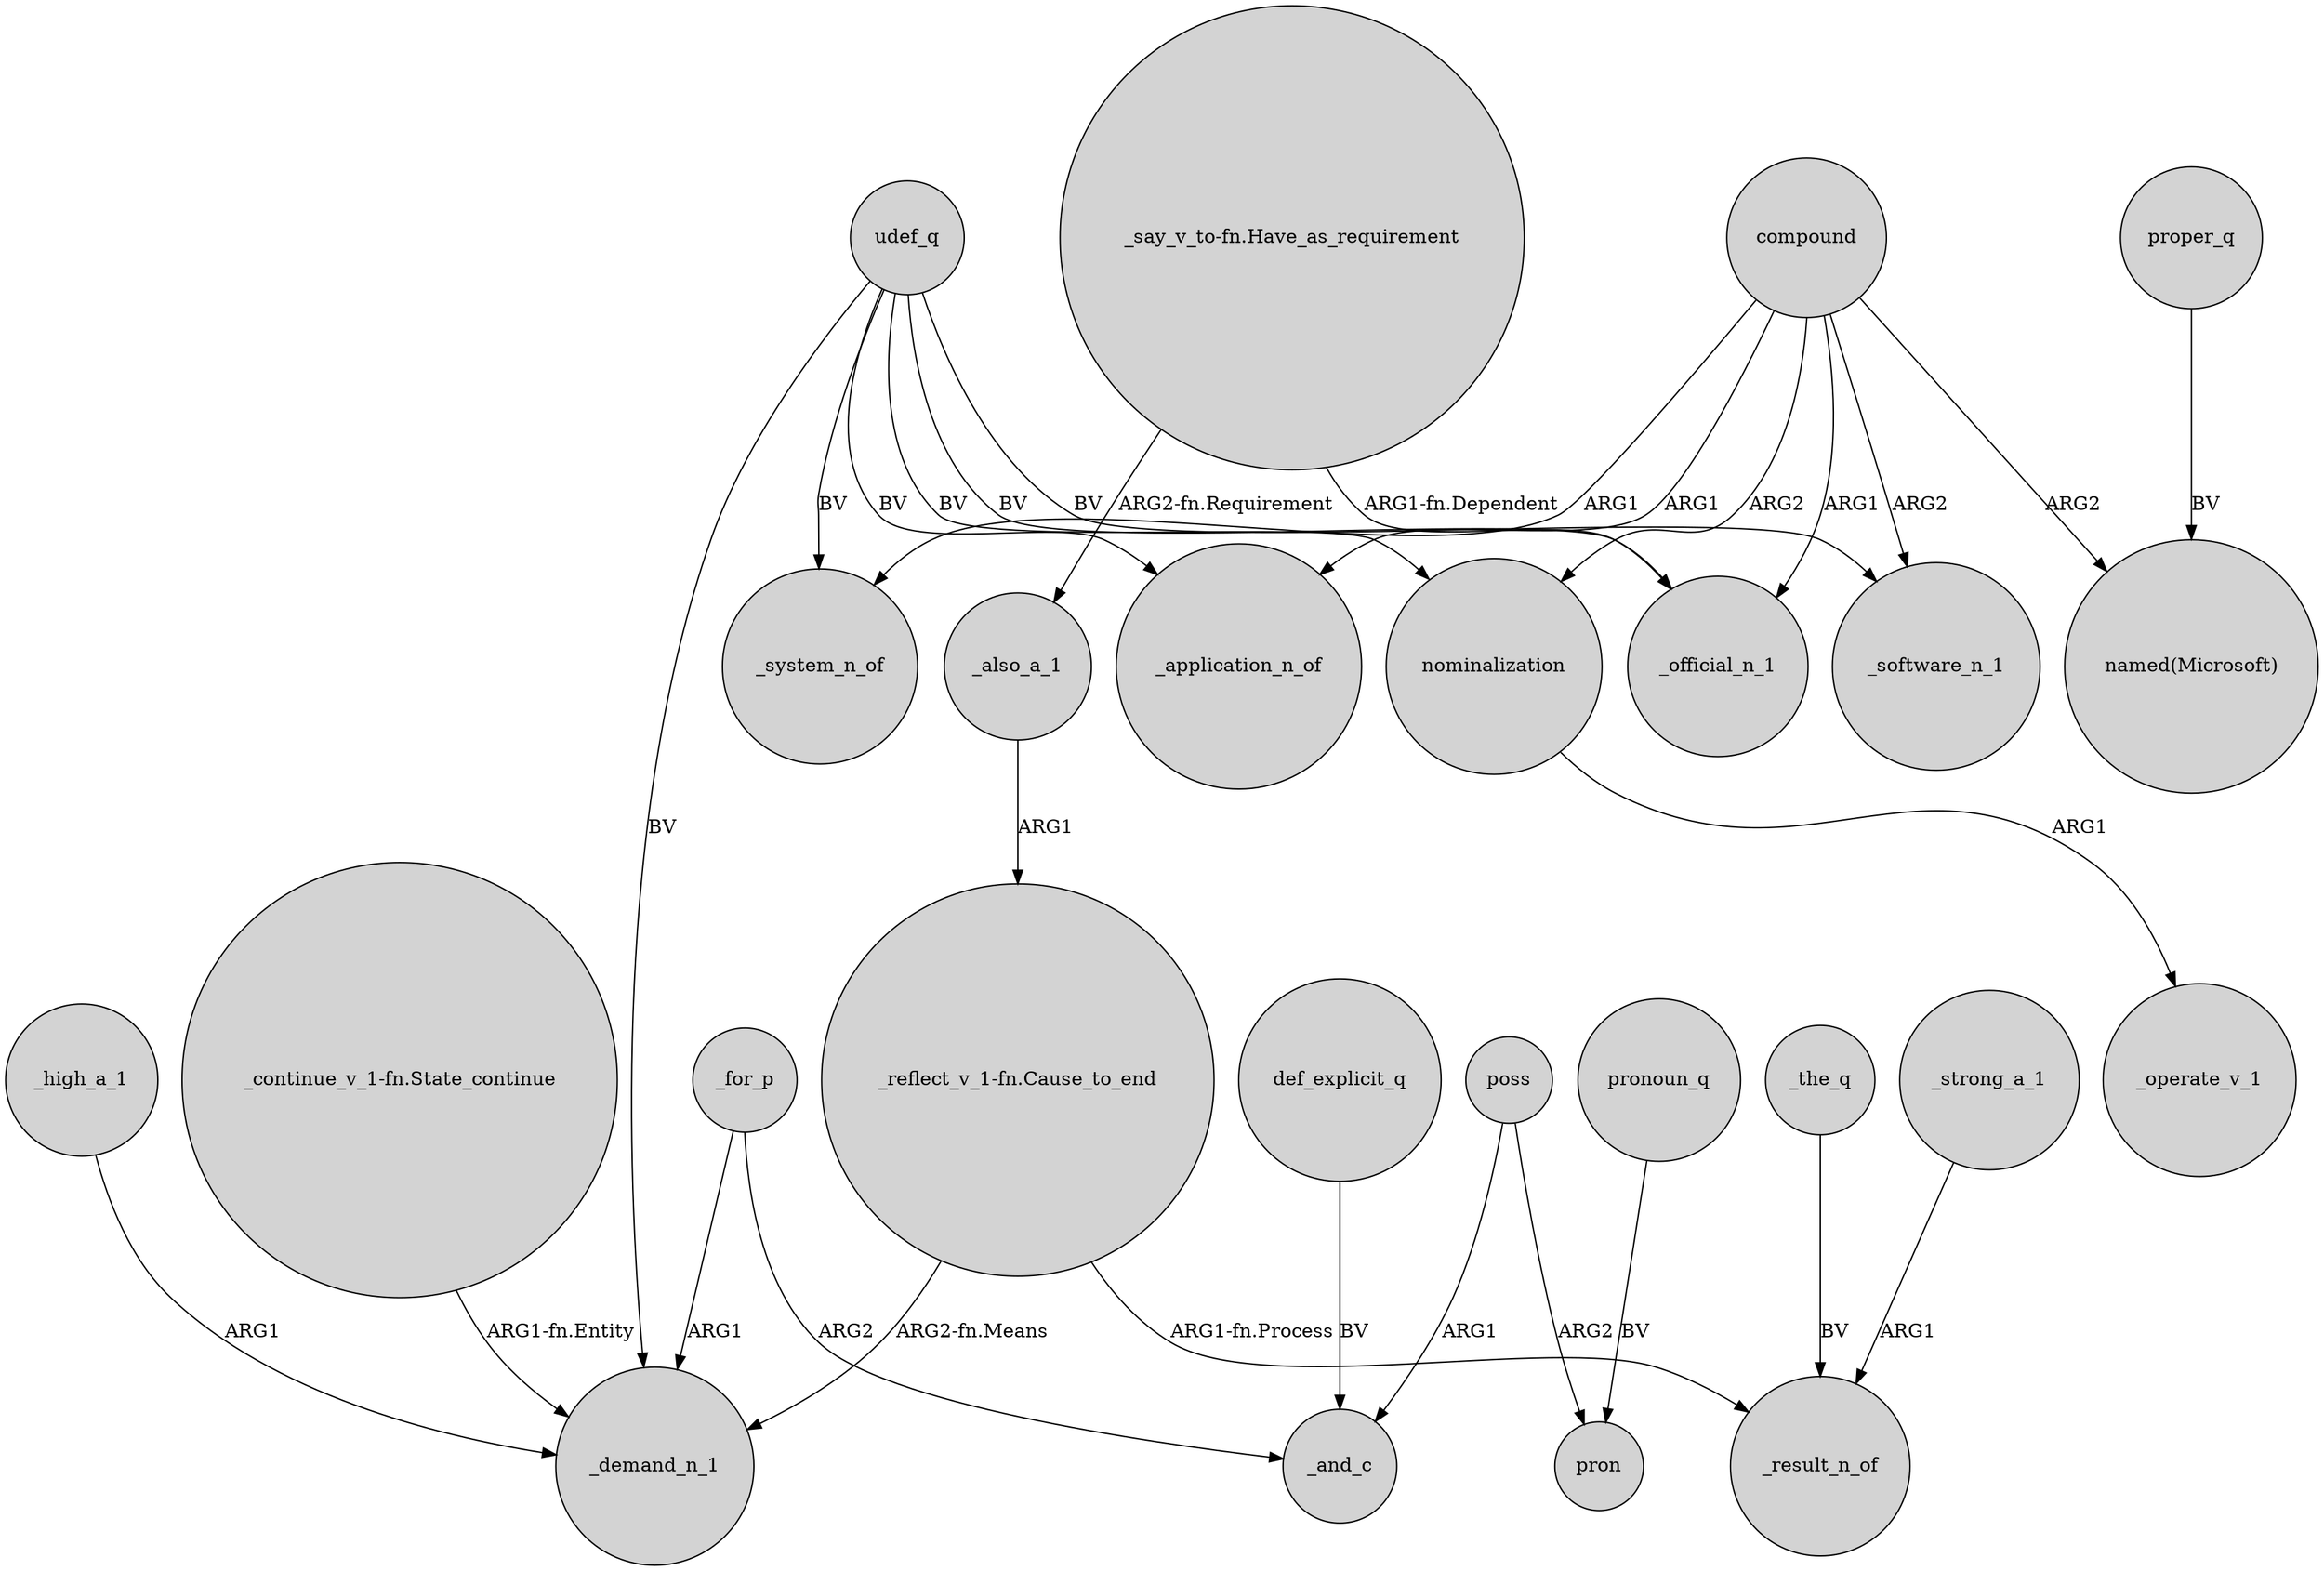 digraph {
	node [shape=circle style=filled]
	compound -> _system_n_of [label=ARG1]
	_for_p -> _demand_n_1 [label=ARG1]
	"_say_v_to-fn.Have_as_requirement" -> _official_n_1 [label="ARG1-fn.Dependent"]
	"_reflect_v_1-fn.Cause_to_end" -> _demand_n_1 [label="ARG2-fn.Means"]
	compound -> _application_n_of [label=ARG1]
	_high_a_1 -> _demand_n_1 [label=ARG1]
	udef_q -> nominalization [label=BV]
	"_continue_v_1-fn.State_continue" -> _demand_n_1 [label="ARG1-fn.Entity"]
	nominalization -> _operate_v_1 [label=ARG1]
	proper_q -> "named(Microsoft)" [label=BV]
	compound -> nominalization [label=ARG2]
	def_explicit_q -> _and_c [label=BV]
	pronoun_q -> pron [label=BV]
	poss -> pron [label=ARG2]
	poss -> _and_c [label=ARG1]
	_the_q -> _result_n_of [label=BV]
	udef_q -> _demand_n_1 [label=BV]
	compound -> _official_n_1 [label=ARG1]
	_strong_a_1 -> _result_n_of [label=ARG1]
	compound -> _software_n_1 [label=ARG2]
	_also_a_1 -> "_reflect_v_1-fn.Cause_to_end" [label=ARG1]
	udef_q -> _system_n_of [label=BV]
	udef_q -> _application_n_of [label=BV]
	"_reflect_v_1-fn.Cause_to_end" -> _result_n_of [label="ARG1-fn.Process"]
	compound -> "named(Microsoft)" [label=ARG2]
	udef_q -> _official_n_1 [label=BV]
	udef_q -> _software_n_1 [label=BV]
	"_say_v_to-fn.Have_as_requirement" -> _also_a_1 [label="ARG2-fn.Requirement"]
	_for_p -> _and_c [label=ARG2]
}
